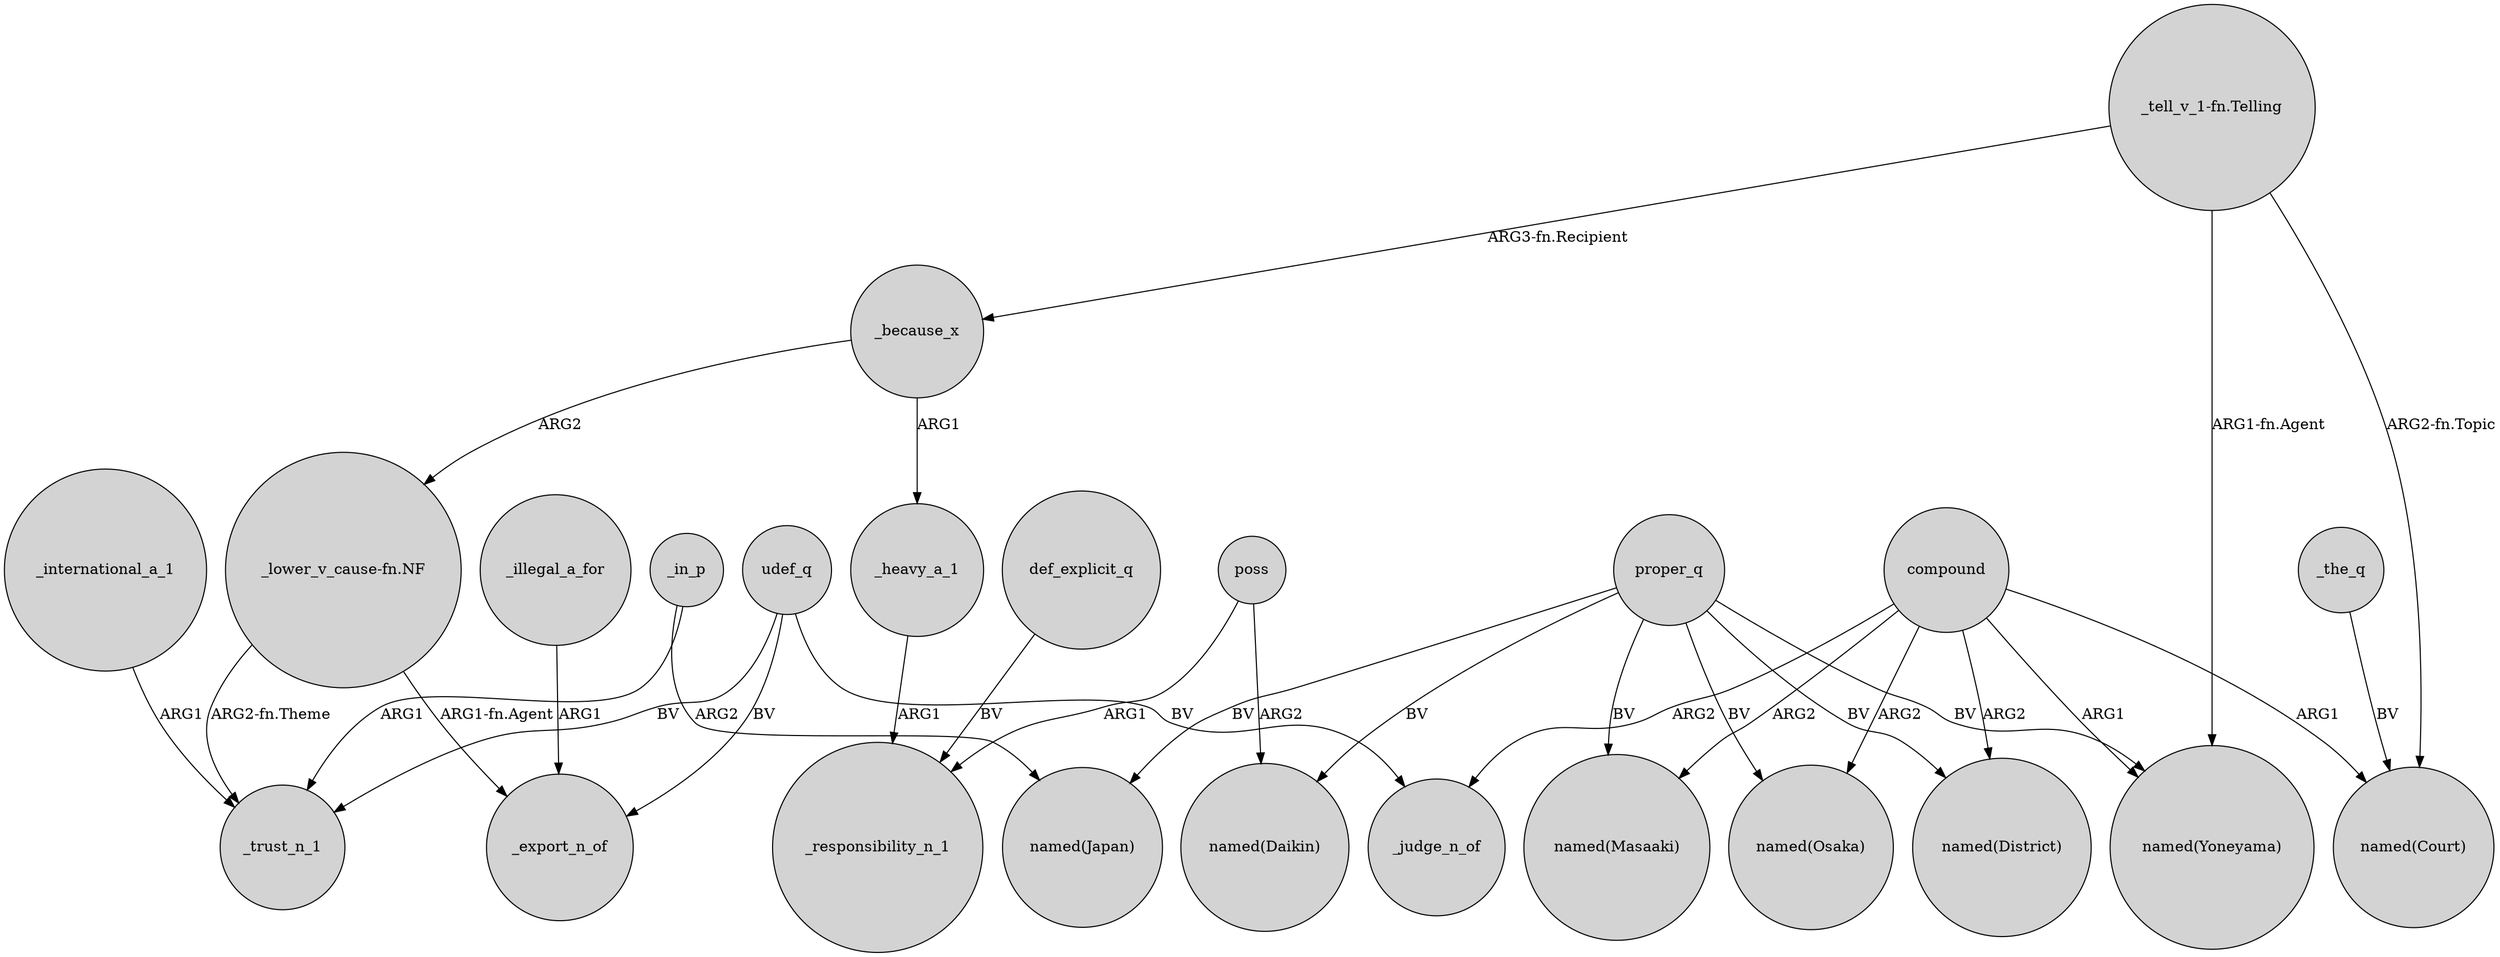digraph {
	node [shape=circle style=filled]
	_international_a_1 -> _trust_n_1 [label=ARG1]
	def_explicit_q -> _responsibility_n_1 [label=BV]
	poss -> "named(Daikin)" [label=ARG2]
	compound -> _judge_n_of [label=ARG2]
	proper_q -> "named(Osaka)" [label=BV]
	proper_q -> "named(Yoneyama)" [label=BV]
	_because_x -> _heavy_a_1 [label=ARG1]
	_because_x -> "_lower_v_cause-fn.NF" [label=ARG2]
	_illegal_a_for -> _export_n_of [label=ARG1]
	_the_q -> "named(Court)" [label=BV]
	proper_q -> "named(Japan)" [label=BV]
	proper_q -> "named(Daikin)" [label=BV]
	"_tell_v_1-fn.Telling" -> "named(Court)" [label="ARG2-fn.Topic"]
	udef_q -> _judge_n_of [label=BV]
	"_lower_v_cause-fn.NF" -> _trust_n_1 [label="ARG2-fn.Theme"]
	udef_q -> _trust_n_1 [label=BV]
	proper_q -> "named(Masaaki)" [label=BV]
	_heavy_a_1 -> _responsibility_n_1 [label=ARG1]
	"_tell_v_1-fn.Telling" -> _because_x [label="ARG3-fn.Recipient"]
	proper_q -> "named(District)" [label=BV]
	"_lower_v_cause-fn.NF" -> _export_n_of [label="ARG1-fn.Agent"]
	udef_q -> _export_n_of [label=BV]
	_in_p -> _trust_n_1 [label=ARG1]
	compound -> "named(Yoneyama)" [label=ARG1]
	compound -> "named(District)" [label=ARG2]
	compound -> "named(Osaka)" [label=ARG2]
	poss -> _responsibility_n_1 [label=ARG1]
	compound -> "named(Masaaki)" [label=ARG2]
	_in_p -> "named(Japan)" [label=ARG2]
	"_tell_v_1-fn.Telling" -> "named(Yoneyama)" [label="ARG1-fn.Agent"]
	compound -> "named(Court)" [label=ARG1]
}
